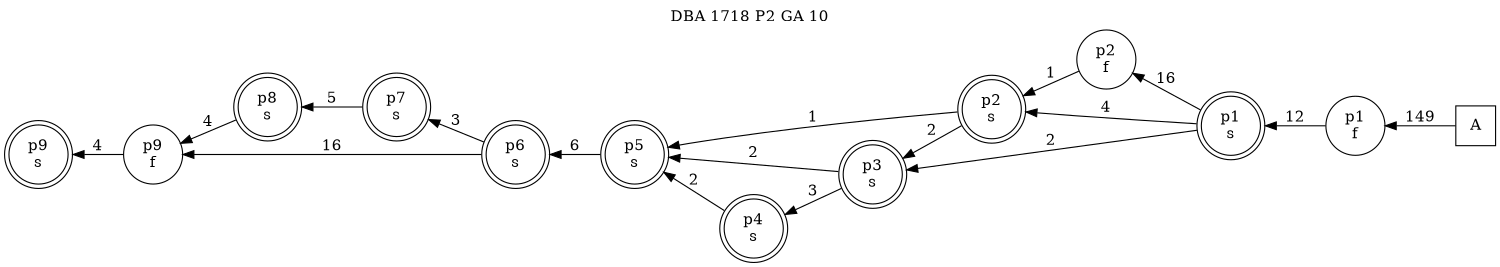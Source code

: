 digraph DBA_1718_P2_GA_10_LOW {
labelloc="tl"
label= " DBA 1718 P2 GA 10 "
rankdir="RL";
graph [ size=" 10 , 10 !"]

"A" [shape="square" label="A"]
"p1_f" [shape="circle" label="p1
f"]
"p1_s" [shape="doublecircle" label="p1
s"]
"p2_f" [shape="circle" label="p2
f"]
"p2_s" [shape="doublecircle" label="p2
s"]
"p3_s" [shape="doublecircle" label="p3
s"]
"p5_s" [shape="doublecircle" label="p5
s"]
"p6_s" [shape="doublecircle" label="p6
s"]
"p4_s" [shape="doublecircle" label="p4
s"]
"p7_s" [shape="doublecircle" label="p7
s"]
"p8_s" [shape="doublecircle" label="p8
s"]
"p9_f" [shape="circle" label="p9
f"]
"p9_s" [shape="doublecircle" label="p9
s"]
"A" -> "p1_f" [ label=149]
"p1_f" -> "p1_s" [ label=12]
"p1_s" -> "p2_f" [ label=16]
"p1_s" -> "p2_s" [ label=4]
"p1_s" -> "p3_s" [ label=2]
"p2_f" -> "p2_s" [ label=1]
"p2_s" -> "p3_s" [ label=2]
"p2_s" -> "p5_s" [ label=1]
"p3_s" -> "p5_s" [ label=2]
"p3_s" -> "p4_s" [ label=3]
"p5_s" -> "p6_s" [ label=6]
"p6_s" -> "p7_s" [ label=3]
"p6_s" -> "p9_f" [ label=16]
"p4_s" -> "p5_s" [ label=2]
"p7_s" -> "p8_s" [ label=5]
"p8_s" -> "p9_f" [ label=4]
"p9_f" -> "p9_s" [ label=4]
}
